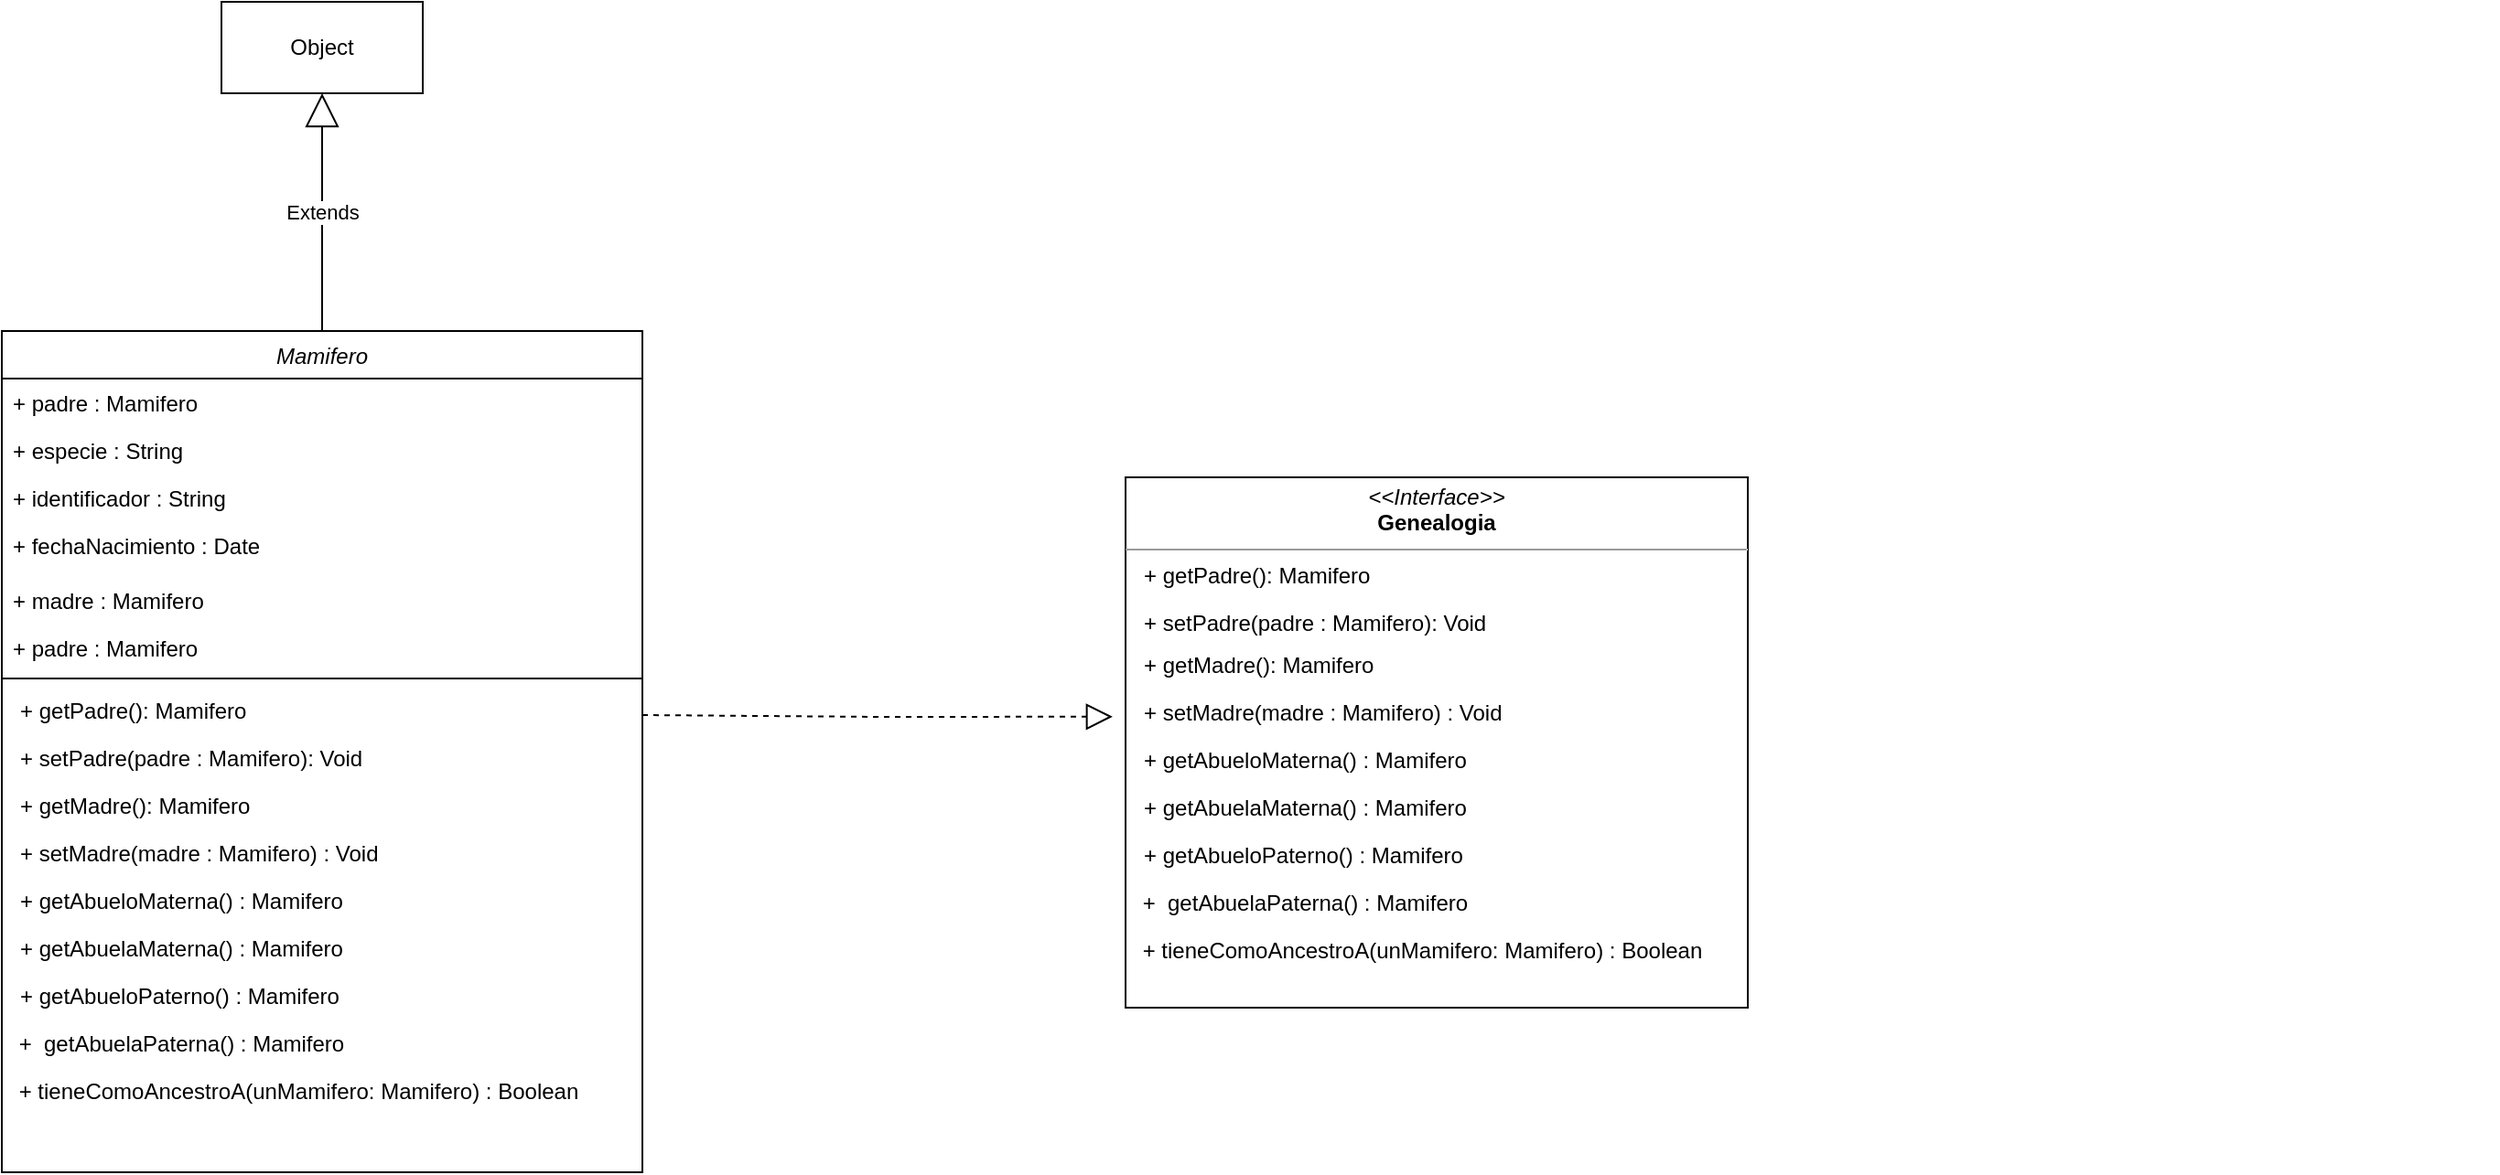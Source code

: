 <mxfile version="21.7.5" type="github">
  <diagram id="C5RBs43oDa-KdzZeNtuy" name="Page-1">
    <mxGraphModel dx="1677" dy="900" grid="1" gridSize="10" guides="1" tooltips="1" connect="1" arrows="1" fold="1" page="1" pageScale="1" pageWidth="827" pageHeight="1169" math="0" shadow="0">
      <root>
        <mxCell id="WIyWlLk6GJQsqaUBKTNV-0" />
        <mxCell id="WIyWlLk6GJQsqaUBKTNV-1" parent="WIyWlLk6GJQsqaUBKTNV-0" />
        <mxCell id="zkfFHV4jXpPFQw0GAbJ--0" value="Mamifero" style="swimlane;fontStyle=2;align=center;verticalAlign=top;childLayout=stackLayout;horizontal=1;startSize=26;horizontalStack=0;resizeParent=1;resizeLast=0;collapsible=1;marginBottom=0;rounded=0;shadow=0;strokeWidth=1;" parent="WIyWlLk6GJQsqaUBKTNV-1" vertex="1">
          <mxGeometry x="156" y="480" width="350" height="460" as="geometry">
            <mxRectangle x="220" y="120" width="160" height="26" as="alternateBounds" />
          </mxGeometry>
        </mxCell>
        <mxCell id="6ZRf5kFrfdaMw5MtAeqX-10" value="+ padre : Mamifero" style="text;align=left;verticalAlign=top;spacingLeft=4;spacingRight=4;overflow=hidden;rotatable=0;points=[[0,0.5],[1,0.5]];portConstraint=eastwest;rounded=0;shadow=0;html=0;" vertex="1" parent="zkfFHV4jXpPFQw0GAbJ--0">
          <mxGeometry y="26" width="350" height="26" as="geometry" />
        </mxCell>
        <mxCell id="zkfFHV4jXpPFQw0GAbJ--2" value="+ especie : String" style="text;align=left;verticalAlign=top;spacingLeft=4;spacingRight=4;overflow=hidden;rotatable=0;points=[[0,0.5],[1,0.5]];portConstraint=eastwest;rounded=0;shadow=0;html=0;" parent="zkfFHV4jXpPFQw0GAbJ--0" vertex="1">
          <mxGeometry y="52" width="350" height="26" as="geometry" />
        </mxCell>
        <mxCell id="zkfFHV4jXpPFQw0GAbJ--1" value="+ identificador : String" style="text;align=left;verticalAlign=top;spacingLeft=4;spacingRight=4;overflow=hidden;rotatable=0;points=[[0,0.5],[1,0.5]];portConstraint=eastwest;" parent="zkfFHV4jXpPFQw0GAbJ--0" vertex="1">
          <mxGeometry y="78" width="350" height="26" as="geometry" />
        </mxCell>
        <mxCell id="zkfFHV4jXpPFQw0GAbJ--5" value="+ fechaNacimiento : Date" style="text;align=left;verticalAlign=top;spacingLeft=4;spacingRight=4;overflow=hidden;rotatable=0;points=[[0,0.5],[1,0.5]];portConstraint=eastwest;" parent="zkfFHV4jXpPFQw0GAbJ--0" vertex="1">
          <mxGeometry y="104" width="350" height="30" as="geometry" />
        </mxCell>
        <mxCell id="6ZRf5kFrfdaMw5MtAeqX-12" value="+ madre : Mamifero" style="text;align=left;verticalAlign=top;spacingLeft=4;spacingRight=4;overflow=hidden;rotatable=0;points=[[0,0.5],[1,0.5]];portConstraint=eastwest;rounded=0;shadow=0;html=0;" vertex="1" parent="zkfFHV4jXpPFQw0GAbJ--0">
          <mxGeometry y="134" width="350" height="26" as="geometry" />
        </mxCell>
        <mxCell id="6ZRf5kFrfdaMw5MtAeqX-42" value="+ padre : Mamifero&#xa;" style="text;align=left;verticalAlign=top;spacingLeft=4;spacingRight=4;overflow=hidden;rotatable=0;points=[[0,0.5],[1,0.5]];portConstraint=eastwest;rounded=0;shadow=0;html=0;" vertex="1" parent="zkfFHV4jXpPFQw0GAbJ--0">
          <mxGeometry y="160" width="350" height="26" as="geometry" />
        </mxCell>
        <mxCell id="zkfFHV4jXpPFQw0GAbJ--4" value="" style="line;html=1;strokeWidth=1;align=left;verticalAlign=middle;spacingTop=-1;spacingLeft=3;spacingRight=3;rotatable=0;labelPosition=right;points=[];portConstraint=eastwest;" parent="zkfFHV4jXpPFQw0GAbJ--0" vertex="1">
          <mxGeometry y="186" width="350" height="8" as="geometry" />
        </mxCell>
        <mxCell id="6ZRf5kFrfdaMw5MtAeqX-36" value="&lt;p style=&quot;border-color: var(--border-color); margin: 0px 0px 0px 4px;&quot;&gt;+ getPadre(): Mamifero&lt;br style=&quot;border-color: var(--border-color);&quot;&gt;&lt;/p&gt;&lt;div&gt;&lt;br&gt;&lt;/div&gt;" style="text;strokeColor=none;fillColor=none;align=left;verticalAlign=top;spacingLeft=4;spacingRight=4;overflow=hidden;rotatable=0;points=[[0,0.5],[1,0.5]];portConstraint=eastwest;whiteSpace=wrap;html=1;" vertex="1" parent="zkfFHV4jXpPFQw0GAbJ--0">
          <mxGeometry y="194" width="350" height="26" as="geometry" />
        </mxCell>
        <mxCell id="6ZRf5kFrfdaMw5MtAeqX-37" value="&lt;p style=&quot;border-color: var(--border-color); margin: 0px 0px 0px 4px;&quot;&gt;+ setPadre(padre : Mamifero): Void&lt;/p&gt;" style="text;strokeColor=none;fillColor=none;align=left;verticalAlign=top;spacingLeft=4;spacingRight=4;overflow=hidden;rotatable=0;points=[[0,0.5],[1,0.5]];portConstraint=eastwest;whiteSpace=wrap;html=1;" vertex="1" parent="zkfFHV4jXpPFQw0GAbJ--0">
          <mxGeometry y="220" width="350" height="26" as="geometry" />
        </mxCell>
        <mxCell id="6ZRf5kFrfdaMw5MtAeqX-38" value="&lt;p style=&quot;border-color: var(--border-color); margin: 0px 0px 0px 4px;&quot;&gt;+ getMadre(): Mamifero&lt;/p&gt;" style="text;strokeColor=none;fillColor=none;align=left;verticalAlign=top;spacingLeft=4;spacingRight=4;overflow=hidden;rotatable=0;points=[[0,0.5],[1,0.5]];portConstraint=eastwest;whiteSpace=wrap;html=1;" vertex="1" parent="zkfFHV4jXpPFQw0GAbJ--0">
          <mxGeometry y="246" width="350" height="26" as="geometry" />
        </mxCell>
        <mxCell id="6ZRf5kFrfdaMw5MtAeqX-39" value="&lt;p style=&quot;border-color: var(--border-color); margin: 0px 0px 0px 4px;&quot;&gt;+ setMadre(madre : Mamifero) : Void&lt;/p&gt;&lt;div&gt;&lt;br&gt;&lt;/div&gt;" style="text;strokeColor=none;fillColor=none;align=left;verticalAlign=top;spacingLeft=4;spacingRight=4;overflow=hidden;rotatable=0;points=[[0,0.5],[1,0.5]];portConstraint=eastwest;whiteSpace=wrap;html=1;" vertex="1" parent="zkfFHV4jXpPFQw0GAbJ--0">
          <mxGeometry y="272" width="350" height="26" as="geometry" />
        </mxCell>
        <mxCell id="6ZRf5kFrfdaMw5MtAeqX-40" value="&lt;p style=&quot;border-color: var(--border-color); margin: 0px 0px 0px 4px;&quot;&gt;+ getAbueloMaterna() : Mamifero&lt;br style=&quot;border-color: var(--border-color);&quot;&gt;&lt;/p&gt;&lt;div&gt;&lt;br&gt;&lt;/div&gt;" style="text;strokeColor=none;fillColor=none;align=left;verticalAlign=top;spacingLeft=4;spacingRight=4;overflow=hidden;rotatable=0;points=[[0,0.5],[1,0.5]];portConstraint=eastwest;whiteSpace=wrap;html=1;" vertex="1" parent="zkfFHV4jXpPFQw0GAbJ--0">
          <mxGeometry y="298" width="350" height="26" as="geometry" />
        </mxCell>
        <mxCell id="6ZRf5kFrfdaMw5MtAeqX-33" value="&lt;p style=&quot;border-color: var(--border-color); margin: 0px 0px 0px 4px;&quot;&gt;+ getAbuelaMaterna() : Mamifero&lt;br style=&quot;border-color: var(--border-color);&quot;&gt;&lt;/p&gt;&lt;div&gt;&lt;br&gt;&lt;/div&gt;" style="text;strokeColor=none;fillColor=none;align=left;verticalAlign=top;spacingLeft=4;spacingRight=4;overflow=hidden;rotatable=0;points=[[0,0.5],[1,0.5]];portConstraint=eastwest;whiteSpace=wrap;html=1;" vertex="1" parent="zkfFHV4jXpPFQw0GAbJ--0">
          <mxGeometry y="324" width="350" height="26" as="geometry" />
        </mxCell>
        <mxCell id="6ZRf5kFrfdaMw5MtAeqX-34" value="&lt;p style=&quot;border-color: var(--border-color); margin: 0px 0px 0px 4px;&quot;&gt;+ getAbueloPaterno() : Mamifero&lt;/p&gt;&lt;div&gt;&lt;br&gt;&lt;/div&gt;" style="text;strokeColor=none;fillColor=none;align=left;verticalAlign=top;spacingLeft=4;spacingRight=4;overflow=hidden;rotatable=0;points=[[0,0.5],[1,0.5]];portConstraint=eastwest;whiteSpace=wrap;html=1;" vertex="1" parent="zkfFHV4jXpPFQw0GAbJ--0">
          <mxGeometry y="350" width="350" height="26" as="geometry" />
        </mxCell>
        <mxCell id="6ZRf5kFrfdaMw5MtAeqX-35" value="&amp;nbsp;+ &amp;nbsp;getAbuelaPaterna() : Mamifero" style="text;strokeColor=none;fillColor=none;align=left;verticalAlign=top;spacingLeft=4;spacingRight=4;overflow=hidden;rotatable=0;points=[[0,0.5],[1,0.5]];portConstraint=eastwest;whiteSpace=wrap;html=1;" vertex="1" parent="zkfFHV4jXpPFQw0GAbJ--0">
          <mxGeometry y="376" width="350" height="26" as="geometry" />
        </mxCell>
        <mxCell id="6ZRf5kFrfdaMw5MtAeqX-41" value="&amp;nbsp;+ tieneComoAncestroA(unMamifero: Mamifero) : Boolean" style="text;strokeColor=none;fillColor=none;align=left;verticalAlign=top;spacingLeft=4;spacingRight=4;overflow=hidden;rotatable=0;points=[[0,0.5],[1,0.5]];portConstraint=eastwest;whiteSpace=wrap;html=1;" vertex="1" parent="zkfFHV4jXpPFQw0GAbJ--0">
          <mxGeometry y="402" width="350" height="26" as="geometry" />
        </mxCell>
        <mxCell id="6ZRf5kFrfdaMw5MtAeqX-30" value="" style="group" vertex="1" connectable="0" parent="WIyWlLk6GJQsqaUBKTNV-1">
          <mxGeometry x="770" y="560" width="750" height="315" as="geometry" />
        </mxCell>
        <mxCell id="6ZRf5kFrfdaMw5MtAeqX-13" value="&lt;p style=&quot;margin:0px;margin-top:4px;text-align:center;&quot;&gt;&lt;i&gt;&amp;lt;&amp;lt;Interface&amp;gt;&amp;gt;&lt;/i&gt;&lt;br&gt;&lt;b&gt;Genealogia&lt;/b&gt;&lt;/p&gt;&lt;hr size=&quot;1&quot;&gt;&lt;p style=&quot;margin:0px;margin-left:4px;&quot;&gt;&lt;br&gt;&lt;/p&gt;" style="verticalAlign=top;align=left;overflow=fill;fontSize=12;fontFamily=Helvetica;html=1;whiteSpace=wrap;" vertex="1" parent="6ZRf5kFrfdaMw5MtAeqX-30">
          <mxGeometry width="340" height="290" as="geometry" />
        </mxCell>
        <mxCell id="6ZRf5kFrfdaMw5MtAeqX-16" value="&lt;p style=&quot;border-color: var(--border-color); margin: 0px 0px 0px 4px;&quot;&gt;+ getAbuelaMaterna() : Mamifero&lt;br style=&quot;border-color: var(--border-color);&quot;&gt;&lt;/p&gt;&lt;div&gt;&lt;br&gt;&lt;/div&gt;" style="text;strokeColor=none;fillColor=none;align=left;verticalAlign=top;spacingLeft=4;spacingRight=4;overflow=hidden;rotatable=0;points=[[0,0.5],[1,0.5]];portConstraint=eastwest;whiteSpace=wrap;html=1;" vertex="1" parent="6ZRf5kFrfdaMw5MtAeqX-30">
          <mxGeometry y="167" width="210" height="26" as="geometry" />
        </mxCell>
        <mxCell id="6ZRf5kFrfdaMw5MtAeqX-18" value="&lt;p style=&quot;border-color: var(--border-color); margin: 0px 0px 0px 4px;&quot;&gt;+ getAbueloPaterno() : Mamifero&lt;/p&gt;&lt;div&gt;&lt;br&gt;&lt;/div&gt;" style="text;strokeColor=none;fillColor=none;align=left;verticalAlign=top;spacingLeft=4;spacingRight=4;overflow=hidden;rotatable=0;points=[[0,0.5],[1,0.5]];portConstraint=eastwest;whiteSpace=wrap;html=1;" vertex="1" parent="6ZRf5kFrfdaMw5MtAeqX-30">
          <mxGeometry y="193" width="200" height="26" as="geometry" />
        </mxCell>
        <mxCell id="6ZRf5kFrfdaMw5MtAeqX-20" value="&amp;nbsp;+ &amp;nbsp;getAbuelaPaterna() : Mamifero" style="text;strokeColor=none;fillColor=none;align=left;verticalAlign=top;spacingLeft=4;spacingRight=4;overflow=hidden;rotatable=0;points=[[0,0.5],[1,0.5]];portConstraint=eastwest;whiteSpace=wrap;html=1;" vertex="1" parent="6ZRf5kFrfdaMw5MtAeqX-30">
          <mxGeometry y="219" width="210" height="26" as="geometry" />
        </mxCell>
        <mxCell id="6ZRf5kFrfdaMw5MtAeqX-22" value="&lt;p style=&quot;border-color: var(--border-color); margin: 0px 0px 0px 4px;&quot;&gt;+ getPadre(): Mamifero&lt;br style=&quot;border-color: var(--border-color);&quot;&gt;&lt;/p&gt;&lt;div&gt;&lt;br&gt;&lt;/div&gt;" style="text;strokeColor=none;fillColor=none;align=left;verticalAlign=top;spacingLeft=4;spacingRight=4;overflow=hidden;rotatable=0;points=[[0,0.5],[1,0.5]];portConstraint=eastwest;whiteSpace=wrap;html=1;" vertex="1" parent="6ZRf5kFrfdaMw5MtAeqX-30">
          <mxGeometry y="40" width="310" height="26" as="geometry" />
        </mxCell>
        <mxCell id="6ZRf5kFrfdaMw5MtAeqX-24" value="&lt;p style=&quot;border-color: var(--border-color); margin: 0px 0px 0px 4px;&quot;&gt;+ setPadre(padre : Mamifero): Void&lt;/p&gt;" style="text;strokeColor=none;fillColor=none;align=left;verticalAlign=top;spacingLeft=4;spacingRight=4;overflow=hidden;rotatable=0;points=[[0,0.5],[1,0.5]];portConstraint=eastwest;whiteSpace=wrap;html=1;" vertex="1" parent="6ZRf5kFrfdaMw5MtAeqX-30">
          <mxGeometry y="66" width="320" height="26" as="geometry" />
        </mxCell>
        <mxCell id="6ZRf5kFrfdaMw5MtAeqX-25" value="&lt;p style=&quot;border-color: var(--border-color); margin: 0px 0px 0px 4px;&quot;&gt;+ getMadre(): Mamifero&lt;/p&gt;" style="text;strokeColor=none;fillColor=none;align=left;verticalAlign=top;spacingLeft=4;spacingRight=4;overflow=hidden;rotatable=0;points=[[0,0.5],[1,0.5]];portConstraint=eastwest;whiteSpace=wrap;html=1;" vertex="1" parent="6ZRf5kFrfdaMw5MtAeqX-30">
          <mxGeometry y="89" width="290" height="26" as="geometry" />
        </mxCell>
        <mxCell id="6ZRf5kFrfdaMw5MtAeqX-26" value="&lt;p style=&quot;border-color: var(--border-color); margin: 0px 0px 0px 4px;&quot;&gt;+ setMadre(madre : Mamifero) : Void&lt;/p&gt;&lt;div&gt;&lt;br&gt;&lt;/div&gt;" style="text;strokeColor=none;fillColor=none;align=left;verticalAlign=top;spacingLeft=4;spacingRight=4;overflow=hidden;rotatable=0;points=[[0,0.5],[1,0.5]];portConstraint=eastwest;whiteSpace=wrap;html=1;" vertex="1" parent="6ZRf5kFrfdaMw5MtAeqX-30">
          <mxGeometry y="115" width="320" height="26" as="geometry" />
        </mxCell>
        <mxCell id="6ZRf5kFrfdaMw5MtAeqX-27" value="&lt;p style=&quot;border-color: var(--border-color); margin: 0px 0px 0px 4px;&quot;&gt;+ getAbueloMaterna() : Mamifero&lt;br style=&quot;border-color: var(--border-color);&quot;&gt;&lt;/p&gt;&lt;div&gt;&lt;br&gt;&lt;/div&gt;" style="text;strokeColor=none;fillColor=none;align=left;verticalAlign=top;spacingLeft=4;spacingRight=4;overflow=hidden;rotatable=0;points=[[0,0.5],[1,0.5]];portConstraint=eastwest;whiteSpace=wrap;html=1;" vertex="1" parent="6ZRf5kFrfdaMw5MtAeqX-30">
          <mxGeometry y="141" width="210" height="26" as="geometry" />
        </mxCell>
        <mxCell id="6ZRf5kFrfdaMw5MtAeqX-29" value="&amp;nbsp;+ tieneComoAncestroA(unMamifero: Mamifero) : Boolean" style="text;strokeColor=none;fillColor=none;align=left;verticalAlign=top;spacingLeft=4;spacingRight=4;overflow=hidden;rotatable=0;points=[[0,0.5],[1,0.5]];portConstraint=eastwest;whiteSpace=wrap;html=1;" vertex="1" parent="6ZRf5kFrfdaMw5MtAeqX-30">
          <mxGeometry y="245" width="330" height="26" as="geometry" />
        </mxCell>
        <mxCell id="6ZRf5kFrfdaMw5MtAeqX-31" value="" style="endArrow=block;dashed=1;endFill=0;endSize=12;html=1;rounded=0;entryX=-0.009;entryY=0.072;entryDx=0;entryDy=0;entryPerimeter=0;" edge="1" parent="WIyWlLk6GJQsqaUBKTNV-1">
          <mxGeometry width="160" relative="1" as="geometry">
            <mxPoint x="506" y="690" as="sourcePoint" />
            <mxPoint x="762.94" y="690.88" as="targetPoint" />
            <Array as="points">
              <mxPoint x="636" y="691" />
            </Array>
          </mxGeometry>
        </mxCell>
        <mxCell id="6ZRf5kFrfdaMw5MtAeqX-32" value="`" style="text;html=1;align=center;verticalAlign=middle;resizable=0;points=[];autosize=1;strokeColor=none;fillColor=none;" vertex="1" parent="WIyWlLk6GJQsqaUBKTNV-1">
          <mxGeometry x="316" y="328" width="30" height="30" as="geometry" />
        </mxCell>
        <mxCell id="6ZRf5kFrfdaMw5MtAeqX-43" value="Object" style="html=1;whiteSpace=wrap;" vertex="1" parent="WIyWlLk6GJQsqaUBKTNV-1">
          <mxGeometry x="276" y="300" width="110" height="50" as="geometry" />
        </mxCell>
        <mxCell id="6ZRf5kFrfdaMw5MtAeqX-44" value="Extends" style="endArrow=block;endSize=16;endFill=0;html=1;rounded=0;entryX=0.5;entryY=1;entryDx=0;entryDy=0;exitX=0.5;exitY=0;exitDx=0;exitDy=0;" edge="1" parent="WIyWlLk6GJQsqaUBKTNV-1" source="zkfFHV4jXpPFQw0GAbJ--0" target="6ZRf5kFrfdaMw5MtAeqX-43">
          <mxGeometry width="160" relative="1" as="geometry">
            <mxPoint x="251" y="430" as="sourcePoint" />
            <mxPoint x="411" y="430" as="targetPoint" />
          </mxGeometry>
        </mxCell>
      </root>
    </mxGraphModel>
  </diagram>
</mxfile>
